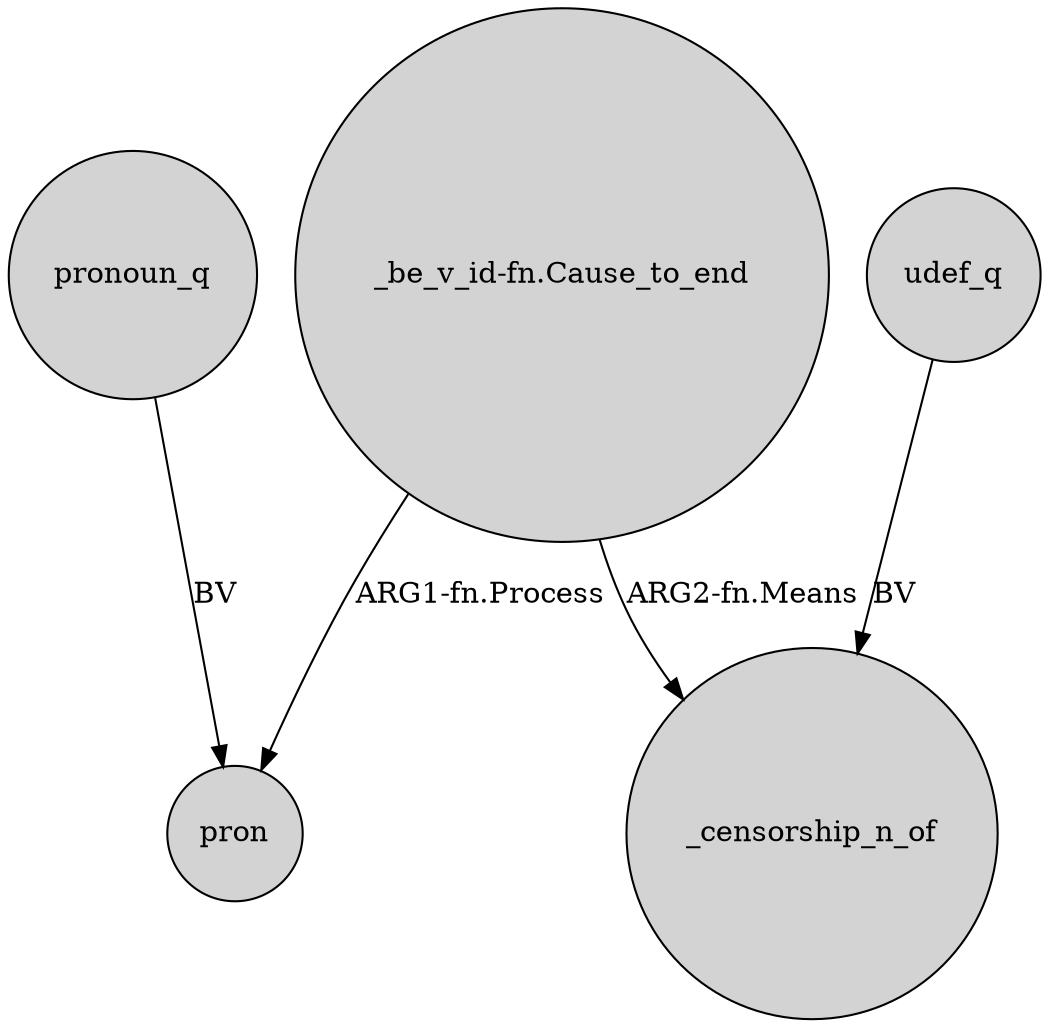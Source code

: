 digraph {
	node [shape=circle style=filled]
	pronoun_q -> pron [label=BV]
	"_be_v_id-fn.Cause_to_end" -> _censorship_n_of [label="ARG2-fn.Means"]
	"_be_v_id-fn.Cause_to_end" -> pron [label="ARG1-fn.Process"]
	udef_q -> _censorship_n_of [label=BV]
}
